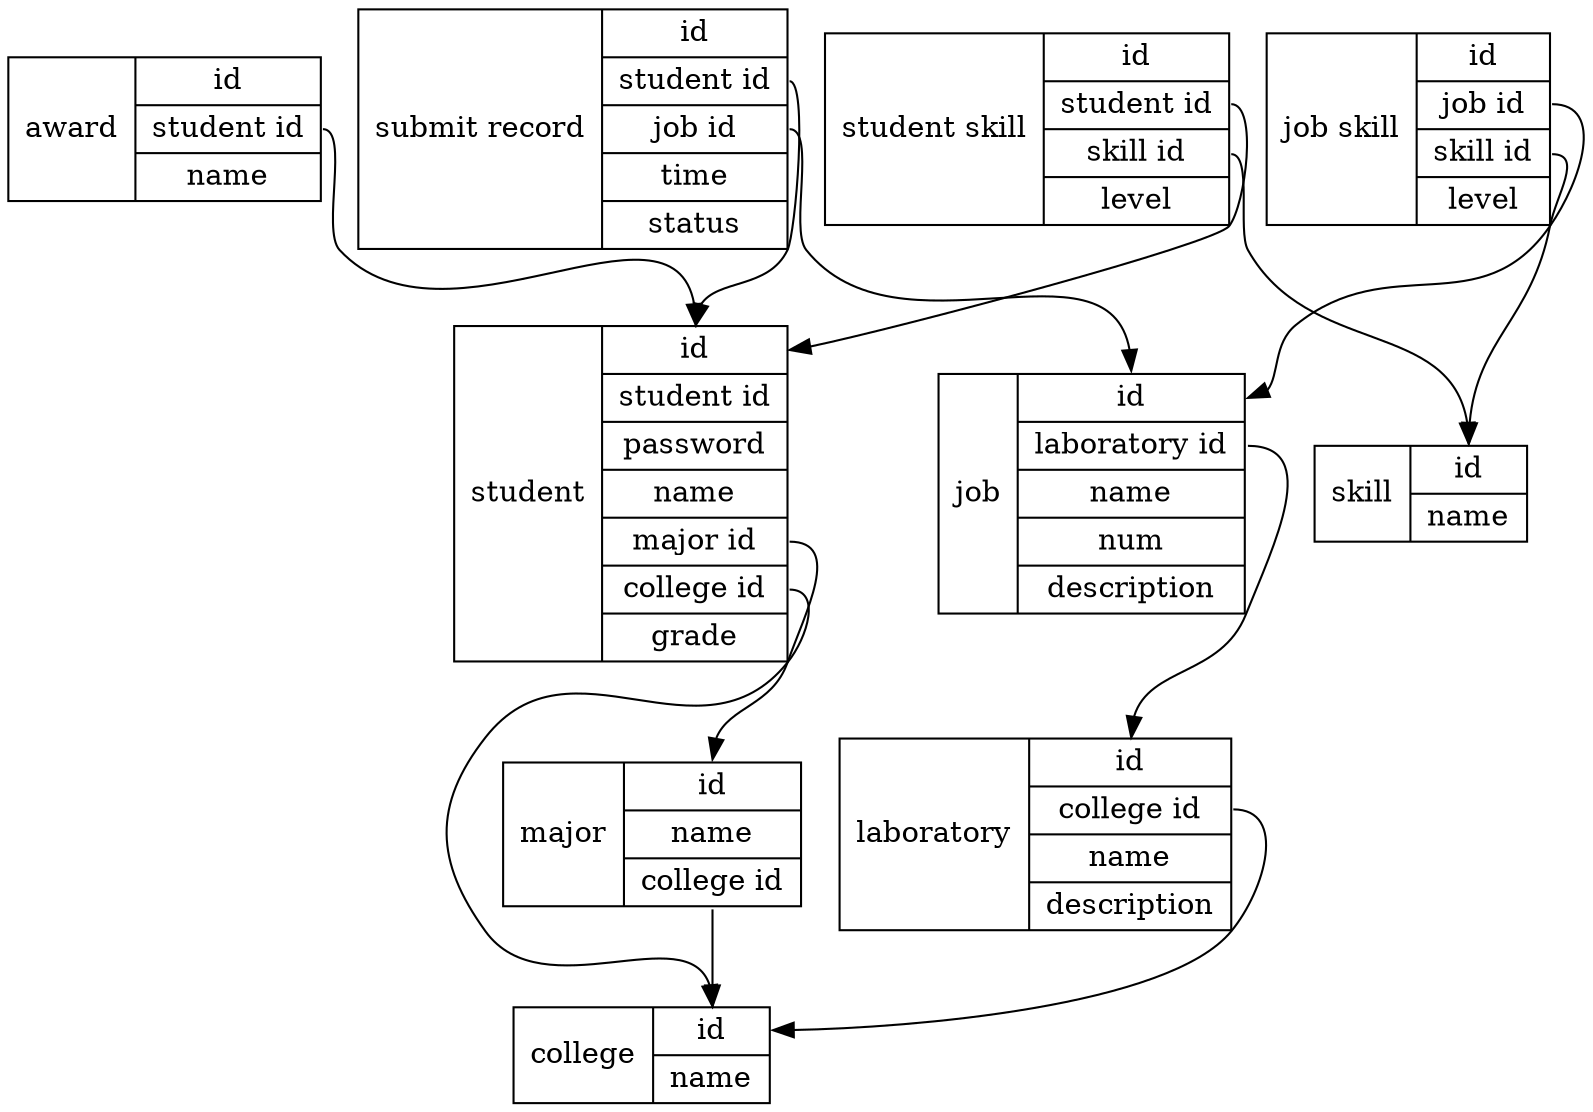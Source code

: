 digraph
{
    node [shape=record];

    student [label="student | {<id> id | student id | password | name |<major_id> major id |<college_id> college id | grade}"];
    laboratory [label="laboratory | {<id> id |<college_id> college id | name | description}"];
    job [label="job | {<id> id |<laboratory_id> laboratory id | name | num | description}"];
    skill [label="skill | {<id> id | name}"]
    award [label="award | {id |<student_id> student id | name}"]
    college [label="college | {<id> id | name}"]
    major [label="major | {<id>id | name |<college_id> college id}"]
    student_skill [label="student skill | {id |<student_id> student id |<skill_id> skill id | level}"]
    submit_record [label="submit record | {id |<student_id> student id |<job_id> job id | time | status}"]
    job_skill [label="job skill | {id |<job_id> job id |<skill_id> skill id | level}"]

    student:major_id -> major:id;
    student:college_id -> college:id;
    laboratory:college_id -> college:id;
    job:laboratory_id -> laboratory:id;
    award:student_id -> student:id;
    major:college_id -> college:id;
    student_skill:student_id -> student:id;
    student_skill:skill_id -> skill:id;
    submit_record:student_id -> student:id;
    submit_record:job_id -> job:id;
    job_skill:job_id -> job:id;
    job_skill:skill_id -> skill:id;
}